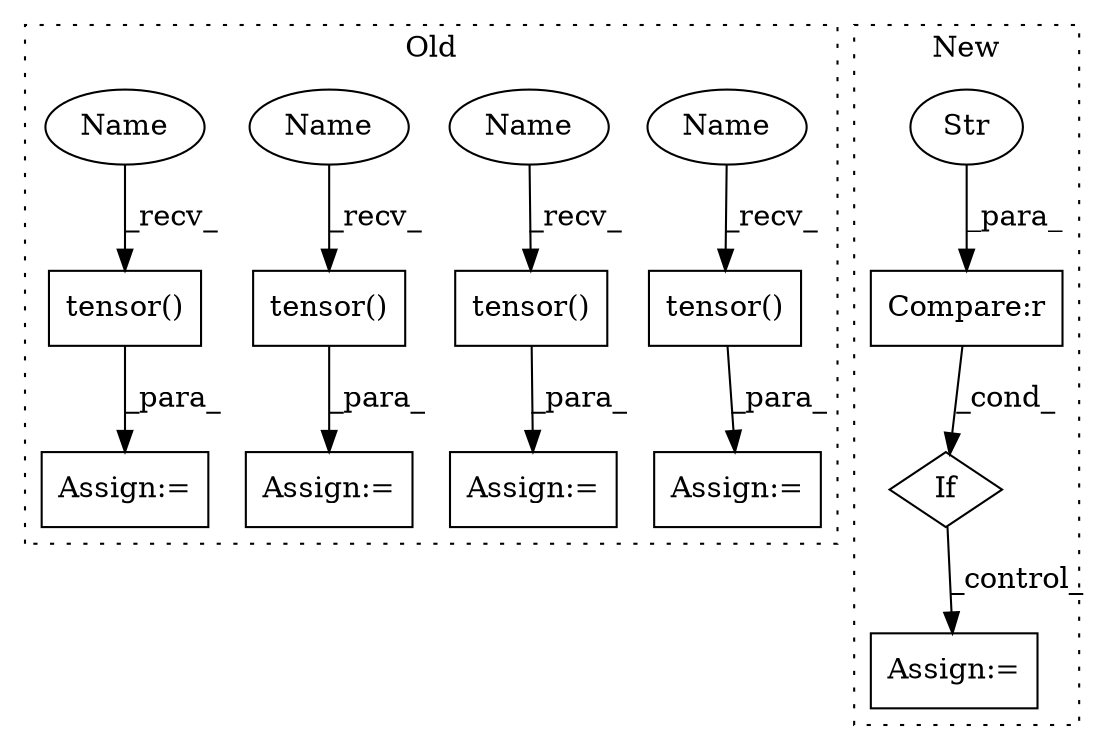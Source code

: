 digraph G {
subgraph cluster0 {
1 [label="tensor()" a="75" s="8569,8595" l="13,1" shape="box"];
4 [label="Assign:=" a="68" s="8566" l="3" shape="box"];
7 [label="tensor()" a="75" s="8671,8695" l="13,1" shape="box"];
8 [label="Assign:=" a="68" s="8668" l="3" shape="box"];
9 [label="tensor()" a="75" s="8619,8646" l="13,1" shape="box"];
10 [label="Assign:=" a="68" s="8616" l="3" shape="box"];
11 [label="tensor()" a="75" s="8518,8542" l="13,1" shape="box"];
12 [label="Assign:=" a="68" s="8515" l="3" shape="box"];
13 [label="Name" a="87" s="8671" l="5" shape="ellipse"];
14 [label="Name" a="87" s="8569" l="5" shape="ellipse"];
15 [label="Name" a="87" s="8518" l="5" shape="ellipse"];
16 [label="Name" a="87" s="8619" l="5" shape="ellipse"];
label = "Old";
style="dotted";
}
subgraph cluster1 {
2 [label="If" a="96" s="7216" l="3" shape="diamond"];
3 [label="Assign:=" a="68" s="7311" l="3" shape="box"];
5 [label="Compare:r" a="40" s="7219" l="15" shape="box"];
6 [label="Str" a="66" s="7227" l="7" shape="ellipse"];
label = "New";
style="dotted";
}
1 -> 4 [label="_para_"];
2 -> 3 [label="_control_"];
5 -> 2 [label="_cond_"];
6 -> 5 [label="_para_"];
7 -> 8 [label="_para_"];
9 -> 10 [label="_para_"];
11 -> 12 [label="_para_"];
13 -> 7 [label="_recv_"];
14 -> 1 [label="_recv_"];
15 -> 11 [label="_recv_"];
16 -> 9 [label="_recv_"];
}